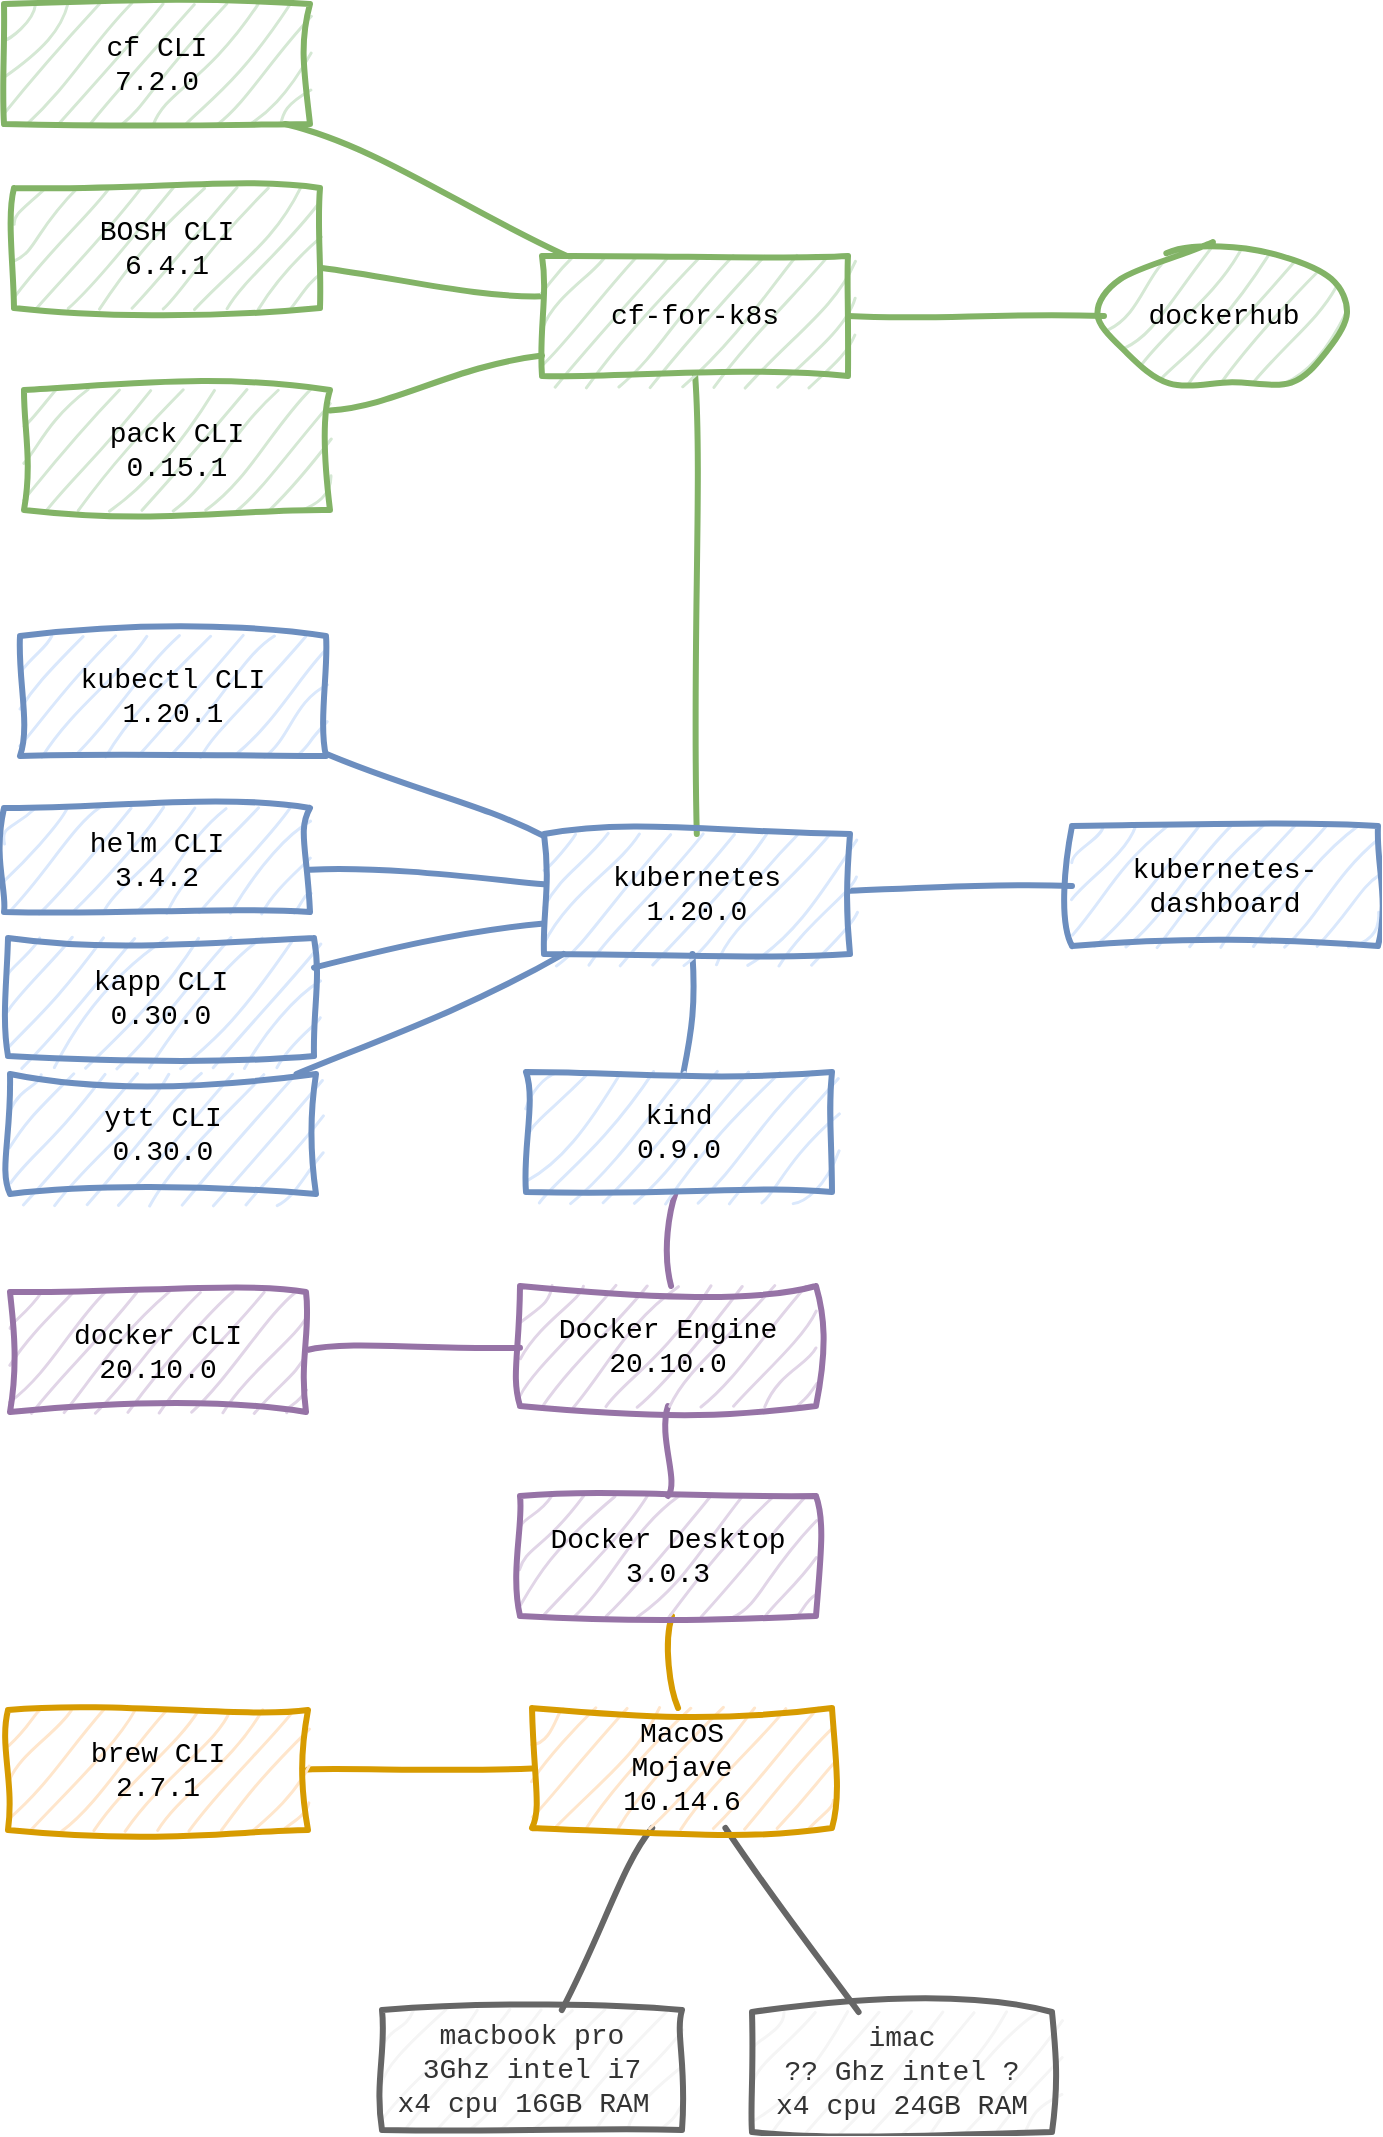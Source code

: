 <mxfile version="14.1.8" type="device" pages="2"><diagram name="STACK" id="S6fj9KLfRmfgOWSitN1k"><mxGraphModel dx="1301" dy="976" grid="0" gridSize="10" guides="1" tooltips="1" connect="1" arrows="1" fold="1" page="1" pageScale="1" pageWidth="827" pageHeight="1169" math="0" shadow="0"><root><mxCell id="JrrtiRKjPVqUqcCwtiqd-0"/><mxCell id="JrrtiRKjPVqUqcCwtiqd-26" value="hardware" parent="JrrtiRKjPVqUqcCwtiqd-0"/><mxCell id="JrrtiRKjPVqUqcCwtiqd-28" style="edgeStyle=none;rounded=0;sketch=1;jiggle=3;disableMultiStroke=1;disableMultiStrokeFill=1;orthogonalLoop=1;jettySize=auto;html=1;endArrow=none;endFill=0;strokeWidth=3;fontFamily=Courier;fontSize=14;fillColor=#f5f5f5;strokeColor=#666666;" edge="1" parent="JrrtiRKjPVqUqcCwtiqd-26" source="JrrtiRKjPVqUqcCwtiqd-27" target="JrrtiRKjPVqUqcCwtiqd-3"><mxGeometry relative="1" as="geometry"/></mxCell><mxCell id="JrrtiRKjPVqUqcCwtiqd-27" value="macbook pro&lt;br&gt;3Ghz intel i7&lt;br&gt;x4 cpu 16GB RAM&amp;nbsp;" style="rounded=0;whiteSpace=wrap;html=1;sketch=1;jiggle=3;disableMultiStroke=1;disableMultiStrokeFill=1;fontFamily=Courier;strokeWidth=3;fontSize=14;fillColor=#f5f5f5;strokeColor=#666666;fontColor=#333333;" vertex="1" parent="JrrtiRKjPVqUqcCwtiqd-26"><mxGeometry x="244" y="1069" width="150" height="60" as="geometry"/></mxCell><mxCell id="JrrtiRKjPVqUqcCwtiqd-24" value="imac&lt;br&gt;?? Ghz intel ?&lt;br&gt;x4 cpu 24GB RAM" style="rounded=0;whiteSpace=wrap;html=1;sketch=1;jiggle=3;disableMultiStroke=1;disableMultiStrokeFill=1;fontFamily=Courier;strokeWidth=3;fontSize=14;fillColor=#f5f5f5;strokeColor=#666666;fontColor=#333333;" vertex="1" parent="JrrtiRKjPVqUqcCwtiqd-26"><mxGeometry x="429" y="1070" width="150" height="60" as="geometry"/></mxCell><mxCell id="JrrtiRKjPVqUqcCwtiqd-18" value="OS" parent="JrrtiRKjPVqUqcCwtiqd-0"/><mxCell id="JrrtiRKjPVqUqcCwtiqd-21" value="" style="edgeStyle=none;rounded=0;sketch=1;jiggle=3;disableMultiStroke=1;disableMultiStrokeFill=1;orthogonalLoop=1;jettySize=auto;html=1;endArrow=none;endFill=0;strokeWidth=3;fontFamily=Courier;fontSize=14;fillColor=#ffe6cc;strokeColor=#d79b00;" edge="1" parent="JrrtiRKjPVqUqcCwtiqd-18" source="JrrtiRKjPVqUqcCwtiqd-3" target="JrrtiRKjPVqUqcCwtiqd-20"><mxGeometry relative="1" as="geometry"/></mxCell><mxCell id="JrrtiRKjPVqUqcCwtiqd-25" value="" style="edgeStyle=none;rounded=0;sketch=1;jiggle=3;disableMultiStroke=1;disableMultiStrokeFill=1;orthogonalLoop=1;jettySize=auto;html=1;endArrow=none;endFill=0;strokeWidth=3;fontFamily=Courier;fontSize=14;fillColor=#f5f5f5;strokeColor=#666666;" edge="1" parent="JrrtiRKjPVqUqcCwtiqd-18" source="JrrtiRKjPVqUqcCwtiqd-3" target="JrrtiRKjPVqUqcCwtiqd-24"><mxGeometry relative="1" as="geometry"/></mxCell><mxCell id="JrrtiRKjPVqUqcCwtiqd-3" value="MacOS&lt;br&gt;Mojave&lt;br&gt;10.14.6" style="rounded=0;whiteSpace=wrap;html=1;sketch=1;jiggle=3;disableMultiStroke=1;disableMultiStrokeFill=1;fontFamily=Courier;strokeWidth=3;fontSize=14;fillColor=#ffe6cc;strokeColor=#d79b00;" vertex="1" parent="JrrtiRKjPVqUqcCwtiqd-18"><mxGeometry x="319" y="918" width="150" height="60" as="geometry"/></mxCell><mxCell id="JrrtiRKjPVqUqcCwtiqd-20" value="brew CLI&lt;br&gt;2.7.1" style="rounded=0;whiteSpace=wrap;html=1;sketch=1;jiggle=3;disableMultiStroke=1;disableMultiStrokeFill=1;fontFamily=Courier;strokeWidth=3;fontSize=14;fillColor=#ffe6cc;strokeColor=#d79b00;" vertex="1" parent="JrrtiRKjPVqUqcCwtiqd-18"><mxGeometry x="57" y="919" width="150" height="60" as="geometry"/></mxCell><mxCell id="JrrtiRKjPVqUqcCwtiqd-1" value="docker" parent="JrrtiRKjPVqUqcCwtiqd-0"/><mxCell id="JrrtiRKjPVqUqcCwtiqd-2" value="" style="rounded=0;orthogonalLoop=1;jettySize=auto;html=1;fontFamily=Courier;fontSize=14;endArrow=none;endFill=0;sketch=1;disableMultiStroke=1;disableMultiStrokeFill=1;jiggle=3;strokeWidth=3;fillColor=#ffe6cc;strokeColor=#d79b00;" edge="1" parent="JrrtiRKjPVqUqcCwtiqd-1" source="JrrtiRKjPVqUqcCwtiqd-3" target="JrrtiRKjPVqUqcCwtiqd-5"><mxGeometry relative="1" as="geometry"/></mxCell><mxCell id="JrrtiRKjPVqUqcCwtiqd-14" style="edgeStyle=none;rounded=0;sketch=1;jiggle=3;disableMultiStroke=1;disableMultiStrokeFill=1;orthogonalLoop=1;jettySize=auto;html=1;endArrow=none;endFill=0;strokeWidth=3;fontFamily=Courier;fontSize=14;" edge="1" parent="JrrtiRKjPVqUqcCwtiqd-1" source="JrrtiRKjPVqUqcCwtiqd-7" target="JrrtiRKjPVqUqcCwtiqd-12"><mxGeometry relative="1" as="geometry"/></mxCell><mxCell id="JrrtiRKjPVqUqcCwtiqd-13" style="edgeStyle=none;rounded=0;sketch=1;jiggle=3;disableMultiStroke=1;disableMultiStrokeFill=1;orthogonalLoop=1;jettySize=auto;html=1;endArrow=none;endFill=0;strokeWidth=3;fontFamily=Courier;fontSize=14;fillColor=#e1d5e7;strokeColor=#9673a6;" edge="1" parent="JrrtiRKjPVqUqcCwtiqd-1" source="JrrtiRKjPVqUqcCwtiqd-12" target="JrrtiRKjPVqUqcCwtiqd-5"><mxGeometry relative="1" as="geometry"/></mxCell><mxCell id="JrrtiRKjPVqUqcCwtiqd-16" value="" style="edgeStyle=none;rounded=0;sketch=1;jiggle=3;disableMultiStroke=1;disableMultiStrokeFill=1;orthogonalLoop=1;jettySize=auto;html=1;endArrow=none;endFill=0;strokeWidth=3;fontFamily=Courier;fontSize=14;fillColor=#e1d5e7;strokeColor=#9673a6;" edge="1" parent="JrrtiRKjPVqUqcCwtiqd-1" source="JrrtiRKjPVqUqcCwtiqd-12" target="JrrtiRKjPVqUqcCwtiqd-15"><mxGeometry relative="1" as="geometry"/></mxCell><mxCell id="JrrtiRKjPVqUqcCwtiqd-5" value="Docker Desktop&lt;br&gt;3.0.3" style="rounded=0;whiteSpace=wrap;html=1;sketch=1;jiggle=3;disableMultiStroke=1;disableMultiStrokeFill=1;fontFamily=Courier;strokeWidth=3;fontSize=14;fillColor=#e1d5e7;strokeColor=#9673a6;" vertex="1" parent="JrrtiRKjPVqUqcCwtiqd-1"><mxGeometry x="313" y="812" width="148" height="60" as="geometry"/></mxCell><mxCell id="JrrtiRKjPVqUqcCwtiqd-12" value="Docker Engine&lt;br&gt;20.10.0" style="rounded=0;whiteSpace=wrap;html=1;sketch=1;jiggle=3;disableMultiStroke=1;disableMultiStrokeFill=1;fontFamily=Courier;strokeWidth=3;fontSize=14;fillColor=#e1d5e7;strokeColor=#9673a6;" vertex="1" parent="JrrtiRKjPVqUqcCwtiqd-1"><mxGeometry x="313" y="707" width="148" height="60" as="geometry"/></mxCell><mxCell id="JrrtiRKjPVqUqcCwtiqd-15" value="docker CLI&lt;br&gt;20.10.0" style="rounded=0;whiteSpace=wrap;html=1;sketch=1;jiggle=3;disableMultiStroke=1;disableMultiStrokeFill=1;fontFamily=Courier;strokeWidth=3;fontSize=14;fillColor=#e1d5e7;strokeColor=#9673a6;" vertex="1" parent="JrrtiRKjPVqUqcCwtiqd-1"><mxGeometry x="58" y="710" width="148" height="60" as="geometry"/></mxCell><mxCell id="lxepZFy3dDbLy1bMAzbv-15" value="kind" parent="JrrtiRKjPVqUqcCwtiqd-0"/><mxCell id="lxepZFy3dDbLy1bMAzbv-16" value="" style="edgeStyle=none;rounded=0;sketch=1;jiggle=3;disableMultiStroke=1;disableMultiStrokeFill=1;orthogonalLoop=1;jettySize=auto;html=1;endArrow=none;endFill=0;fontFamily=Courier;fontSize=14;strokeWidth=2;fillColor=#f5f5f5;strokeColor=#666666;" edge="1" parent="lxepZFy3dDbLy1bMAzbv-15" source="lxepZFy3dDbLy1bMAzbv-17"><mxGeometry relative="1" as="geometry"/></mxCell><mxCell id="lxepZFy3dDbLy1bMAzbv-18" style="edgeStyle=none;rounded=0;sketch=1;jiggle=3;disableMultiStroke=1;disableMultiStrokeFill=1;orthogonalLoop=1;jettySize=auto;html=1;endArrow=none;endFill=0;strokeWidth=3;fontFamily=Courier;fontSize=14;fillColor=#dae8fc;strokeColor=#6c8ebf;" edge="1" parent="lxepZFy3dDbLy1bMAzbv-15" source="lxepZFy3dDbLy1bMAzbv-17" target="JrrtiRKjPVqUqcCwtiqd-9"><mxGeometry relative="1" as="geometry"/></mxCell><mxCell id="lxepZFy3dDbLy1bMAzbv-19" style="edgeStyle=none;rounded=0;sketch=1;jiggle=3;disableMultiStroke=1;disableMultiStrokeFill=1;orthogonalLoop=1;jettySize=auto;html=1;endArrow=none;endFill=0;strokeWidth=3;fontFamily=Courier;fontSize=14;fillColor=#e1d5e7;strokeColor=#9673a6;" edge="1" parent="lxepZFy3dDbLy1bMAzbv-15" source="lxepZFy3dDbLy1bMAzbv-17" target="JrrtiRKjPVqUqcCwtiqd-12"><mxGeometry relative="1" as="geometry"/></mxCell><mxCell id="lxepZFy3dDbLy1bMAzbv-17" value="kind&lt;br&gt;0.9.0" style="rounded=0;whiteSpace=wrap;html=1;sketch=1;jiggle=3;disableMultiStroke=1;disableMultiStrokeFill=1;fontFamily=Courier;strokeWidth=3;fontSize=14;fillColor=#dae8fc;strokeColor=#6c8ebf;" vertex="1" parent="lxepZFy3dDbLy1bMAzbv-15"><mxGeometry x="316" y="600" width="153" height="60" as="geometry"/></mxCell><mxCell id="lxepZFy3dDbLy1bMAzbv-23" style="edgeStyle=none;rounded=0;sketch=1;jiggle=3;disableMultiStroke=1;disableMultiStrokeFill=1;orthogonalLoop=1;jettySize=auto;html=1;endArrow=none;endFill=0;strokeWidth=3;fontFamily=Courier;fontSize=14;fillColor=#dae8fc;strokeColor=#6c8ebf;" edge="1" parent="lxepZFy3dDbLy1bMAzbv-15" source="lxepZFy3dDbLy1bMAzbv-22" target="JrrtiRKjPVqUqcCwtiqd-9"><mxGeometry relative="1" as="geometry"/></mxCell><mxCell id="lxepZFy3dDbLy1bMAzbv-29" style="edgeStyle=none;rounded=0;sketch=1;jiggle=3;disableMultiStroke=1;disableMultiStrokeFill=1;orthogonalLoop=1;jettySize=auto;html=1;endArrow=none;endFill=0;strokeWidth=3;fontFamily=Courier;fontSize=14;fillColor=#d5e8d4;strokeColor=#82b366;" edge="1" parent="lxepZFy3dDbLy1bMAzbv-15" source="lxepZFy3dDbLy1bMAzbv-5" target="JrrtiRKjPVqUqcCwtiqd-29"><mxGeometry relative="1" as="geometry"/></mxCell><mxCell id="JrrtiRKjPVqUqcCwtiqd-11" value="minikube" parent="JrrtiRKjPVqUqcCwtiqd-0" visible="0"/><mxCell id="JrrtiRKjPVqUqcCwtiqd-6" value="" style="edgeStyle=none;rounded=0;sketch=1;jiggle=3;disableMultiStroke=1;disableMultiStrokeFill=1;orthogonalLoop=1;jettySize=auto;html=1;endArrow=none;endFill=0;fontFamily=Courier;fontSize=14;strokeWidth=2;fillColor=#f5f5f5;strokeColor=#666666;" edge="1" parent="JrrtiRKjPVqUqcCwtiqd-11" source="JrrtiRKjPVqUqcCwtiqd-7" target="JrrtiRKjPVqUqcCwtiqd-9"><mxGeometry relative="1" as="geometry"/></mxCell><mxCell id="lxepZFy3dDbLy1bMAzbv-21" value="" style="edgeStyle=none;rounded=0;sketch=1;jiggle=3;disableMultiStroke=1;disableMultiStrokeFill=1;orthogonalLoop=1;jettySize=auto;html=1;endArrow=none;endFill=0;strokeWidth=3;fontFamily=Courier;fontSize=14;fillColor=#dae8fc;strokeColor=#6c8ebf;" edge="1" parent="JrrtiRKjPVqUqcCwtiqd-11" source="JrrtiRKjPVqUqcCwtiqd-7" target="JrrtiRKjPVqUqcCwtiqd-9"><mxGeometry relative="1" as="geometry"/></mxCell><mxCell id="JrrtiRKjPVqUqcCwtiqd-7" value="Minikube&lt;br&gt;1.16.0" style="rounded=0;whiteSpace=wrap;html=1;sketch=1;jiggle=3;disableMultiStroke=1;disableMultiStrokeFill=1;fontFamily=Courier;strokeWidth=3;fontSize=14;fillColor=#dae8fc;strokeColor=#6c8ebf;" vertex="1" parent="JrrtiRKjPVqUqcCwtiqd-11"><mxGeometry x="316" y="600" width="153" height="60" as="geometry"/></mxCell><mxCell id="lxepZFy3dDbLy1bMAzbv-27" style="edgeStyle=none;rounded=0;sketch=1;jiggle=3;disableMultiStroke=1;disableMultiStrokeFill=1;orthogonalLoop=1;jettySize=auto;html=1;endArrow=none;endFill=0;strokeWidth=3;fontFamily=Courier;fontSize=14;fillColor=#d5e8d4;strokeColor=#82b366;" edge="1" parent="JrrtiRKjPVqUqcCwtiqd-11" source="lxepZFy3dDbLy1bMAzbv-5" target="JrrtiRKjPVqUqcCwtiqd-29"><mxGeometry relative="1" as="geometry"/></mxCell><mxCell id="JrrtiRKjPVqUqcCwtiqd-19" value="kubernetes" parent="JrrtiRKjPVqUqcCwtiqd-0"/><mxCell id="JrrtiRKjPVqUqcCwtiqd-8" value="" style="edgeStyle=none;rounded=0;sketch=1;jiggle=3;disableMultiStroke=1;disableMultiStrokeFill=1;orthogonalLoop=1;jettySize=auto;html=1;endArrow=none;endFill=0;fontFamily=Courier;fontSize=14;strokeWidth=3;fillColor=#dae8fc;strokeColor=#6c8ebf;" edge="1" parent="JrrtiRKjPVqUqcCwtiqd-19" source="JrrtiRKjPVqUqcCwtiqd-9" target="JrrtiRKjPVqUqcCwtiqd-10"><mxGeometry relative="1" as="geometry"/></mxCell><mxCell id="JrrtiRKjPVqUqcCwtiqd-23" value="" style="edgeStyle=none;rounded=0;sketch=1;jiggle=3;disableMultiStroke=1;disableMultiStrokeFill=1;orthogonalLoop=1;jettySize=auto;html=1;endArrow=none;endFill=0;strokeWidth=3;fontFamily=Courier;fontSize=14;entryX=0;entryY=0.5;entryDx=0;entryDy=0;fillColor=#dae8fc;strokeColor=#6c8ebf;" edge="1" parent="JrrtiRKjPVqUqcCwtiqd-19" source="JrrtiRKjPVqUqcCwtiqd-9" target="JrrtiRKjPVqUqcCwtiqd-22"><mxGeometry relative="1" as="geometry"><mxPoint x="558" y="511" as="targetPoint"/></mxGeometry></mxCell><mxCell id="JrrtiRKjPVqUqcCwtiqd-30" value="" style="edgeStyle=none;rounded=0;sketch=1;jiggle=3;disableMultiStroke=1;disableMultiStrokeFill=1;orthogonalLoop=1;jettySize=auto;html=1;endArrow=none;endFill=0;strokeWidth=3;fontFamily=Courier;fontSize=14;fillColor=#d5e8d4;strokeColor=#82b366;" edge="1" parent="JrrtiRKjPVqUqcCwtiqd-19" source="JrrtiRKjPVqUqcCwtiqd-9" target="JrrtiRKjPVqUqcCwtiqd-29"><mxGeometry relative="1" as="geometry"/></mxCell><mxCell id="JrrtiRKjPVqUqcCwtiqd-9" value="kubernetes&lt;br&gt;1.20.0" style="rounded=0;whiteSpace=wrap;html=1;sketch=1;jiggle=3;disableMultiStroke=1;disableMultiStrokeFill=1;fontFamily=Courier;strokeWidth=3;fontSize=14;fillColor=#dae8fc;strokeColor=#6c8ebf;" vertex="1" parent="JrrtiRKjPVqUqcCwtiqd-19"><mxGeometry x="325" y="481" width="153" height="60" as="geometry"/></mxCell><mxCell id="JrrtiRKjPVqUqcCwtiqd-22" value="kubernetes-dashboard" style="rounded=0;whiteSpace=wrap;html=1;sketch=1;jiggle=3;disableMultiStroke=1;disableMultiStrokeFill=1;fontFamily=Courier;strokeWidth=3;fontSize=14;fillColor=#dae8fc;strokeColor=#6c8ebf;" vertex="1" parent="JrrtiRKjPVqUqcCwtiqd-19"><mxGeometry x="589" y="477" width="153" height="60" as="geometry"/></mxCell><mxCell id="lxepZFy3dDbLy1bMAzbv-7" value="ytt CLI&lt;br&gt;0.30.0" style="rounded=0;whiteSpace=wrap;html=1;sketch=1;jiggle=3;disableMultiStroke=1;disableMultiStrokeFill=1;fontFamily=Courier;strokeWidth=3;fontSize=14;fillColor=#dae8fc;strokeColor=#6c8ebf;" vertex="1" parent="JrrtiRKjPVqUqcCwtiqd-19"><mxGeometry x="58" y="601" width="153" height="60" as="geometry"/></mxCell><mxCell id="JrrtiRKjPVqUqcCwtiqd-10" value="kubectl CLI&lt;br&gt;1.20.1" style="rounded=0;whiteSpace=wrap;html=1;sketch=1;jiggle=3;disableMultiStroke=1;disableMultiStrokeFill=1;fontFamily=Courier;strokeWidth=3;fontSize=14;fillColor=#dae8fc;strokeColor=#6c8ebf;" vertex="1" parent="JrrtiRKjPVqUqcCwtiqd-19"><mxGeometry x="63" y="382" width="153" height="60" as="geometry"/></mxCell><mxCell id="lxepZFy3dDbLy1bMAzbv-14" style="edgeStyle=none;rounded=0;sketch=1;jiggle=3;disableMultiStroke=1;disableMultiStrokeFill=1;orthogonalLoop=1;jettySize=auto;html=1;endArrow=none;endFill=0;strokeWidth=3;fontFamily=Courier;fontSize=14;fillColor=#dae8fc;strokeColor=#6c8ebf;" edge="1" parent="JrrtiRKjPVqUqcCwtiqd-19" source="lxepZFy3dDbLy1bMAzbv-0" target="JrrtiRKjPVqUqcCwtiqd-9"><mxGeometry relative="1" as="geometry"/></mxCell><mxCell id="lxepZFy3dDbLy1bMAzbv-13" style="edgeStyle=none;rounded=0;sketch=1;jiggle=3;disableMultiStroke=1;disableMultiStrokeFill=1;orthogonalLoop=1;jettySize=auto;html=1;endArrow=none;endFill=0;strokeWidth=3;fontFamily=Courier;fontSize=14;fillColor=#dae8fc;strokeColor=#6c8ebf;" edge="1" parent="JrrtiRKjPVqUqcCwtiqd-19" source="lxepZFy3dDbLy1bMAzbv-7" target="JrrtiRKjPVqUqcCwtiqd-9"><mxGeometry relative="1" as="geometry"/></mxCell><mxCell id="lxepZFy3dDbLy1bMAzbv-0" value="helm CLI&lt;br&gt;3.4.2&lt;br&gt;" style="rounded=0;whiteSpace=wrap;html=1;sketch=1;jiggle=3;disableMultiStroke=1;disableMultiStrokeFill=1;fontFamily=Courier;strokeWidth=3;fontSize=14;fillColor=#dae8fc;strokeColor=#6c8ebf;" vertex="1" parent="JrrtiRKjPVqUqcCwtiqd-19"><mxGeometry x="55" y="468" width="153" height="52" as="geometry"/></mxCell><mxCell id="lxepZFy3dDbLy1bMAzbv-22" value="kapp CLI&lt;br&gt;0.30.0" style="rounded=0;whiteSpace=wrap;html=1;sketch=1;jiggle=3;disableMultiStroke=1;disableMultiStrokeFill=1;fontFamily=Courier;strokeWidth=3;fontSize=14;fillColor=#dae8fc;strokeColor=#6c8ebf;" vertex="1" parent="JrrtiRKjPVqUqcCwtiqd-19"><mxGeometry x="57" y="533" width="153" height="59" as="geometry"/></mxCell><mxCell id="JrrtiRKjPVqUqcCwtiqd-17" value="cloud foundry" parent="JrrtiRKjPVqUqcCwtiqd-0"/><mxCell id="lxepZFy3dDbLy1bMAzbv-2" style="edgeStyle=none;rounded=0;sketch=1;jiggle=3;disableMultiStroke=1;disableMultiStrokeFill=1;orthogonalLoop=1;jettySize=auto;html=1;endArrow=none;endFill=0;strokeWidth=3;fontFamily=Courier;fontSize=14;fillColor=#d5e8d4;strokeColor=#82b366;" edge="1" parent="JrrtiRKjPVqUqcCwtiqd-17" source="JrrtiRKjPVqUqcCwtiqd-31" target="JrrtiRKjPVqUqcCwtiqd-29"><mxGeometry relative="1" as="geometry"/></mxCell><mxCell id="WgFJWkTITSabEHTX-z5t-1" value="" style="edgeStyle=none;rounded=0;sketch=1;jiggle=3;disableMultiStroke=1;disableMultiStrokeFill=1;orthogonalLoop=1;jettySize=auto;html=1;endArrow=none;endFill=0;strokeWidth=3;fontFamily=Courier;fontSize=14;fillColor=#d5e8d4;strokeColor=#82b366;" edge="1" parent="JrrtiRKjPVqUqcCwtiqd-17" source="JrrtiRKjPVqUqcCwtiqd-29" target="lxepZFy3dDbLy1bMAzbv-20"><mxGeometry relative="1" as="geometry"><mxPoint x="587" y="218.454" as="targetPoint"/></mxGeometry></mxCell><mxCell id="JrrtiRKjPVqUqcCwtiqd-29" value="cf-for-k8s" style="rounded=0;whiteSpace=wrap;html=1;sketch=1;jiggle=3;disableMultiStroke=1;disableMultiStrokeFill=1;fontFamily=Courier;strokeWidth=3;fontSize=14;fillColor=#d5e8d4;strokeColor=#82b366;" vertex="1" parent="JrrtiRKjPVqUqcCwtiqd-17"><mxGeometry x="324" y="192" width="153" height="60" as="geometry"/></mxCell><mxCell id="JrrtiRKjPVqUqcCwtiqd-31" value="BOSH CLI&lt;br&gt;6.4.1" style="rounded=0;whiteSpace=wrap;html=1;sketch=1;jiggle=3;disableMultiStroke=1;disableMultiStrokeFill=1;fontFamily=Courier;strokeWidth=3;fontSize=14;fillColor=#d5e8d4;strokeColor=#82b366;" vertex="1" parent="JrrtiRKjPVqUqcCwtiqd-17"><mxGeometry x="60" y="158" width="153" height="60" as="geometry"/></mxCell><mxCell id="lxepZFy3dDbLy1bMAzbv-20" value="dockerhub" style="ellipse;whiteSpace=wrap;html=1;sketch=1;jiggle=3;disableMultiStroke=1;disableMultiStrokeFill=1;strokeWidth=3;fontFamily=Courier;fontSize=14;fillColor=#d5e8d4;strokeColor=#82b366;" vertex="1" parent="JrrtiRKjPVqUqcCwtiqd-17"><mxGeometry x="605" y="182" width="120" height="80" as="geometry"/></mxCell><mxCell id="lxepZFy3dDbLy1bMAzbv-5" value="pack CLI&lt;br&gt;0.15.1" style="rounded=0;whiteSpace=wrap;html=1;sketch=1;jiggle=3;disableMultiStroke=1;disableMultiStrokeFill=1;fontFamily=Courier;strokeWidth=3;fontSize=14;fillColor=#d5e8d4;strokeColor=#82b366;" vertex="1" parent="JrrtiRKjPVqUqcCwtiqd-17"><mxGeometry x="65" y="259" width="153" height="60" as="geometry"/></mxCell><mxCell id="lxepZFy3dDbLy1bMAzbv-25" style="edgeStyle=none;rounded=0;sketch=1;jiggle=3;disableMultiStroke=1;disableMultiStrokeFill=1;orthogonalLoop=1;jettySize=auto;html=1;endArrow=none;endFill=0;strokeWidth=3;fontFamily=Courier;fontSize=14;fillColor=#d5e8d4;strokeColor=#82b366;" edge="1" parent="JrrtiRKjPVqUqcCwtiqd-17" source="lxepZFy3dDbLy1bMAzbv-24" target="JrrtiRKjPVqUqcCwtiqd-29"><mxGeometry relative="1" as="geometry"/></mxCell><mxCell id="lxepZFy3dDbLy1bMAzbv-24" value="cf CLI&lt;br&gt;7.2.0" style="rounded=0;whiteSpace=wrap;html=1;sketch=1;jiggle=3;disableMultiStroke=1;disableMultiStrokeFill=1;fontFamily=Courier;strokeWidth=3;fontSize=14;fillColor=#d5e8d4;strokeColor=#82b366;" vertex="1" parent="JrrtiRKjPVqUqcCwtiqd-17"><mxGeometry x="55" y="66" width="153" height="60" as="geometry"/></mxCell></root></mxGraphModel></diagram><diagram id="T22FkJWIJNmhaydkAe2f" name="CF4K8S"><mxGraphModel dx="1186" dy="875" grid="0" gridSize="10" guides="1" tooltips="1" connect="1" arrows="1" fold="1" page="1" pageScale="1" pageWidth="827" pageHeight="1169" math="0" shadow="0"><root><mxCell id="h1YLS6uDVYNgDXZm8NW8-0"/><mxCell id="h1YLS6uDVYNgDXZm8NW8-1" parent="h1YLS6uDVYNgDXZm8NW8-0"/><mxCell id="h1YLS6uDVYNgDXZm8NW8-2" value="cf-for-k8s" style="rounded=0;whiteSpace=wrap;html=1;sketch=1;jiggle=3;disableMultiStroke=1;disableMultiStrokeFill=1;fontFamily=Courier;strokeWidth=2;fontSize=14;fillColor=#f5f5f5;strokeColor=#666666;fontColor=#333333;" vertex="1" parent="h1YLS6uDVYNgDXZm8NW8-1"><mxGeometry x="200" y="107" width="153" height="60" as="geometry"/></mxCell><mxCell id="h1YLS6uDVYNgDXZm8NW8-3" value="k8s" style="rounded=0;whiteSpace=wrap;html=1;sketch=1;jiggle=3;disableMultiStroke=1;disableMultiStrokeFill=1;fontFamily=Courier;strokeWidth=2;fontSize=14;fillColor=#f5f5f5;strokeColor=#666666;fontColor=#333333;" vertex="1" parent="h1YLS6uDVYNgDXZm8NW8-1"><mxGeometry x="187" y="249" width="153" height="60" as="geometry"/></mxCell><mxCell id="h1YLS6uDVYNgDXZm8NW8-4" value="Istio" style="rounded=0;whiteSpace=wrap;html=1;sketch=1;jiggle=3;disableMultiStroke=1;disableMultiStrokeFill=1;fontFamily=Courier;strokeWidth=2;fontSize=14;fillColor=#f5f5f5;strokeColor=#666666;fontColor=#333333;" vertex="1" parent="h1YLS6uDVYNgDXZm8NW8-1"><mxGeometry x="427" y="249" width="153" height="60" as="geometry"/></mxCell><mxCell id="h1YLS6uDVYNgDXZm8NW8-5" value="Fluentd" style="rounded=0;whiteSpace=wrap;html=1;sketch=1;jiggle=3;disableMultiStroke=1;disableMultiStrokeFill=1;fontFamily=Courier;strokeWidth=2;fontSize=14;fillColor=#f5f5f5;strokeColor=#666666;fontColor=#333333;" vertex="1" parent="h1YLS6uDVYNgDXZm8NW8-1"><mxGeometry x="182" y="382" width="153" height="60" as="geometry"/></mxCell><mxCell id="IPV15d5dmh93UNjOot62-0" value="envoy" style="rounded=0;whiteSpace=wrap;html=1;sketch=1;jiggle=3;disableMultiStroke=1;disableMultiStrokeFill=1;fontFamily=Courier;strokeWidth=2;fontSize=14;fillColor=#f5f5f5;strokeColor=#666666;fontColor=#333333;" vertex="1" parent="h1YLS6uDVYNgDXZm8NW8-1"><mxGeometry x="427" y="376" width="153" height="60" as="geometry"/></mxCell><mxCell id="IPV15d5dmh93UNjOot62-1" value="Paketo &lt;br&gt;buildpacks" style="rounded=0;whiteSpace=wrap;html=1;sketch=1;jiggle=3;disableMultiStroke=1;disableMultiStrokeFill=1;fontFamily=Courier;strokeWidth=2;fontSize=14;fillColor=#f5f5f5;strokeColor=#666666;fontColor=#333333;" vertex="1" parent="h1YLS6uDVYNgDXZm8NW8-1"><mxGeometry x="193" y="515" width="153" height="60" as="geometry"/></mxCell><mxCell id="IPV15d5dmh93UNjOot62-2" value="Custom&lt;br&gt;Resource&lt;br&gt;Definitions" style="rounded=0;whiteSpace=wrap;html=1;sketch=1;jiggle=3;disableMultiStroke=1;disableMultiStrokeFill=1;fontFamily=Courier;strokeWidth=2;fontSize=14;fillColor=#f5f5f5;strokeColor=#666666;fontColor=#333333;" vertex="1" parent="h1YLS6uDVYNgDXZm8NW8-1"><mxGeometry x="438" y="517" width="153" height="60" as="geometry"/></mxCell></root></mxGraphModel></diagram></mxfile>